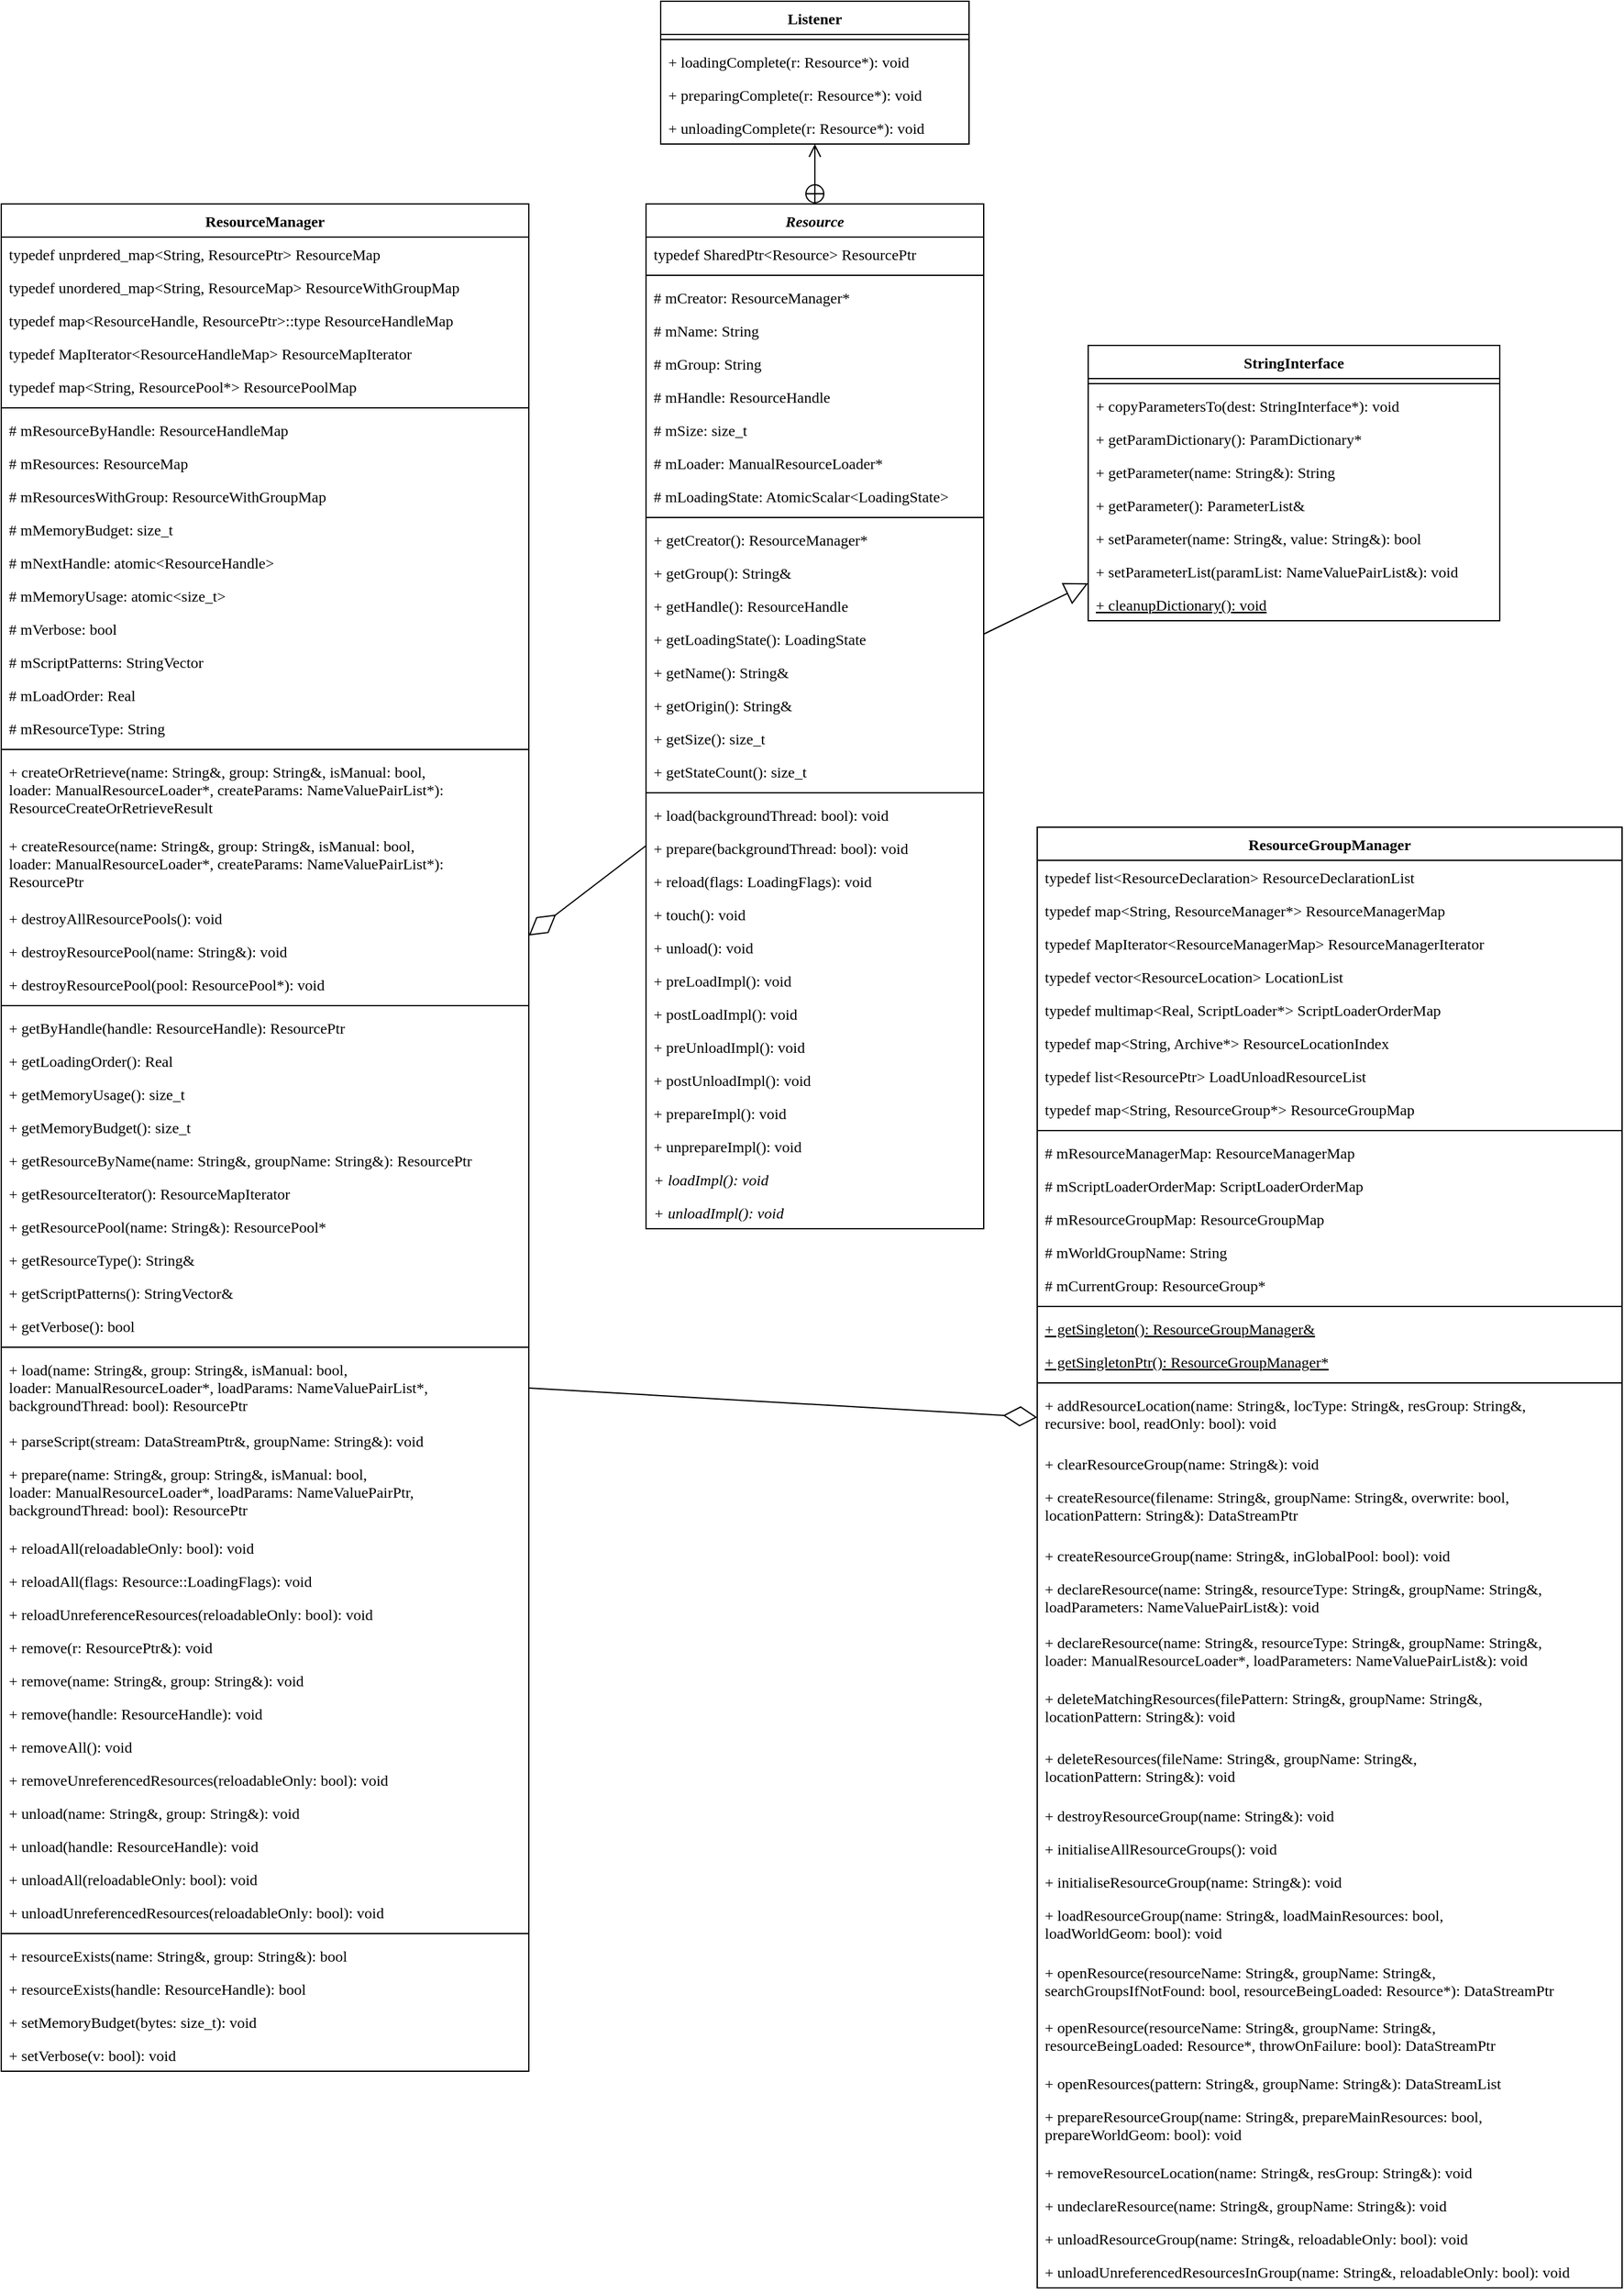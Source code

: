 <mxfile version="14.4.3" type="device"><diagram id="RqLLBQcVJ3l022dzpPut" name="Page-1"><mxGraphModel dx="2530" dy="1412" grid="0" gridSize="10" guides="1" tooltips="1" connect="1" arrows="1" fold="1" page="0" pageScale="1" pageWidth="827" pageHeight="1169" math="0" shadow="0"><root><mxCell id="0"/><mxCell id="1" parent="0"/><mxCell id="dvdkYVPfjNVify-CfAp8-1" value="Resource" style="swimlane;fontStyle=3;align=center;verticalAlign=top;childLayout=stackLayout;horizontal=1;startSize=26;horizontalStack=0;resizeParent=1;resizeParentMax=0;resizeLast=0;collapsible=1;marginBottom=0;fontFamily=Comic Sans MS;" parent="1" vertex="1"><mxGeometry x="83" y="76" width="265" height="804" as="geometry"/></mxCell><mxCell id="n-lYlplMk99_rdzI_dpK-89" value="typedef SharedPtr&lt;Resource&gt; ResourcePtr" style="text;strokeColor=none;fillColor=none;align=left;verticalAlign=top;spacingLeft=4;spacingRight=4;overflow=hidden;rotatable=0;points=[[0,0.5],[1,0.5]];portConstraint=eastwest;fontFamily=Comic Sans MS;" parent="dvdkYVPfjNVify-CfAp8-1" vertex="1"><mxGeometry y="26" width="265" height="26" as="geometry"/></mxCell><mxCell id="n-lYlplMk99_rdzI_dpK-90" value="" style="line;strokeWidth=1;fillColor=none;align=left;verticalAlign=middle;spacingTop=-1;spacingLeft=3;spacingRight=3;rotatable=0;labelPosition=right;points=[];portConstraint=eastwest;fontFamily=Comic Sans MS;" parent="dvdkYVPfjNVify-CfAp8-1" vertex="1"><mxGeometry y="52" width="265" height="8" as="geometry"/></mxCell><mxCell id="dvdkYVPfjNVify-CfAp8-2" value="# mCreator: ResourceManager*" style="text;strokeColor=none;fillColor=none;align=left;verticalAlign=top;spacingLeft=4;spacingRight=4;overflow=hidden;rotatable=0;points=[[0,0.5],[1,0.5]];portConstraint=eastwest;fontFamily=Comic Sans MS;" parent="dvdkYVPfjNVify-CfAp8-1" vertex="1"><mxGeometry y="60" width="265" height="26" as="geometry"/></mxCell><mxCell id="n-lYlplMk99_rdzI_dpK-41" value="# mName: String" style="text;strokeColor=none;fillColor=none;align=left;verticalAlign=top;spacingLeft=4;spacingRight=4;overflow=hidden;rotatable=0;points=[[0,0.5],[1,0.5]];portConstraint=eastwest;fontFamily=Comic Sans MS;" parent="dvdkYVPfjNVify-CfAp8-1" vertex="1"><mxGeometry y="86" width="265" height="26" as="geometry"/></mxCell><mxCell id="n-lYlplMk99_rdzI_dpK-42" value="# mGroup: String" style="text;strokeColor=none;fillColor=none;align=left;verticalAlign=top;spacingLeft=4;spacingRight=4;overflow=hidden;rotatable=0;points=[[0,0.5],[1,0.5]];portConstraint=eastwest;fontFamily=Comic Sans MS;" parent="dvdkYVPfjNVify-CfAp8-1" vertex="1"><mxGeometry y="112" width="265" height="26" as="geometry"/></mxCell><mxCell id="n-lYlplMk99_rdzI_dpK-43" value="# mHandle: ResourceHandle" style="text;strokeColor=none;fillColor=none;align=left;verticalAlign=top;spacingLeft=4;spacingRight=4;overflow=hidden;rotatable=0;points=[[0,0.5],[1,0.5]];portConstraint=eastwest;fontFamily=Comic Sans MS;" parent="dvdkYVPfjNVify-CfAp8-1" vertex="1"><mxGeometry y="138" width="265" height="26" as="geometry"/></mxCell><mxCell id="n-lYlplMk99_rdzI_dpK-44" value="# mSize: size_t" style="text;strokeColor=none;fillColor=none;align=left;verticalAlign=top;spacingLeft=4;spacingRight=4;overflow=hidden;rotatable=0;points=[[0,0.5],[1,0.5]];portConstraint=eastwest;fontFamily=Comic Sans MS;" parent="dvdkYVPfjNVify-CfAp8-1" vertex="1"><mxGeometry y="164" width="265" height="26" as="geometry"/></mxCell><mxCell id="n-lYlplMk99_rdzI_dpK-45" value="# mLoader: ManualResourceLoader*" style="text;strokeColor=none;fillColor=none;align=left;verticalAlign=top;spacingLeft=4;spacingRight=4;overflow=hidden;rotatable=0;points=[[0,0.5],[1,0.5]];portConstraint=eastwest;fontFamily=Comic Sans MS;" parent="dvdkYVPfjNVify-CfAp8-1" vertex="1"><mxGeometry y="190" width="265" height="26" as="geometry"/></mxCell><mxCell id="n-lYlplMk99_rdzI_dpK-46" value="# mLoadingState: AtomicScalar&lt;LoadingState&gt;" style="text;strokeColor=none;fillColor=none;align=left;verticalAlign=top;spacingLeft=4;spacingRight=4;overflow=hidden;rotatable=0;points=[[0,0.5],[1,0.5]];portConstraint=eastwest;fontFamily=Comic Sans MS;" parent="dvdkYVPfjNVify-CfAp8-1" vertex="1"><mxGeometry y="216" width="265" height="26" as="geometry"/></mxCell><mxCell id="dvdkYVPfjNVify-CfAp8-3" value="" style="line;strokeWidth=1;fillColor=none;align=left;verticalAlign=middle;spacingTop=-1;spacingLeft=3;spacingRight=3;rotatable=0;labelPosition=right;points=[];portConstraint=eastwest;fontFamily=Comic Sans MS;" parent="dvdkYVPfjNVify-CfAp8-1" vertex="1"><mxGeometry y="242" width="265" height="8" as="geometry"/></mxCell><mxCell id="dvdkYVPfjNVify-CfAp8-4" value="+ getCreator(): ResourceManager*" style="text;strokeColor=none;fillColor=none;align=left;verticalAlign=top;spacingLeft=4;spacingRight=4;overflow=hidden;rotatable=0;points=[[0,0.5],[1,0.5]];portConstraint=eastwest;fontFamily=Comic Sans MS;" parent="dvdkYVPfjNVify-CfAp8-1" vertex="1"><mxGeometry y="250" width="265" height="26" as="geometry"/></mxCell><mxCell id="dvdkYVPfjNVify-CfAp8-5" value="+ getGroup(): String&amp;" style="text;strokeColor=none;fillColor=none;align=left;verticalAlign=top;spacingLeft=4;spacingRight=4;overflow=hidden;rotatable=0;points=[[0,0.5],[1,0.5]];portConstraint=eastwest;fontFamily=Comic Sans MS;" parent="dvdkYVPfjNVify-CfAp8-1" vertex="1"><mxGeometry y="276" width="265" height="26" as="geometry"/></mxCell><mxCell id="dvdkYVPfjNVify-CfAp8-6" value="+ getHandle(): ResourceHandle" style="text;strokeColor=none;fillColor=none;align=left;verticalAlign=top;spacingLeft=4;spacingRight=4;overflow=hidden;rotatable=0;points=[[0,0.5],[1,0.5]];portConstraint=eastwest;fontFamily=Comic Sans MS;" parent="dvdkYVPfjNVify-CfAp8-1" vertex="1"><mxGeometry y="302" width="265" height="26" as="geometry"/></mxCell><mxCell id="dvdkYVPfjNVify-CfAp8-7" value="+ getLoadingState(): LoadingState" style="text;strokeColor=none;fillColor=none;align=left;verticalAlign=top;spacingLeft=4;spacingRight=4;overflow=hidden;rotatable=0;points=[[0,0.5],[1,0.5]];portConstraint=eastwest;fontFamily=Comic Sans MS;" parent="dvdkYVPfjNVify-CfAp8-1" vertex="1"><mxGeometry y="328" width="265" height="26" as="geometry"/></mxCell><mxCell id="dvdkYVPfjNVify-CfAp8-8" value="+ getName(): String&amp;" style="text;strokeColor=none;fillColor=none;align=left;verticalAlign=top;spacingLeft=4;spacingRight=4;overflow=hidden;rotatable=0;points=[[0,0.5],[1,0.5]];portConstraint=eastwest;fontFamily=Comic Sans MS;" parent="dvdkYVPfjNVify-CfAp8-1" vertex="1"><mxGeometry y="354" width="265" height="26" as="geometry"/></mxCell><mxCell id="dvdkYVPfjNVify-CfAp8-9" value="+ getOrigin(): String&amp;" style="text;strokeColor=none;fillColor=none;align=left;verticalAlign=top;spacingLeft=4;spacingRight=4;overflow=hidden;rotatable=0;points=[[0,0.5],[1,0.5]];portConstraint=eastwest;fontFamily=Comic Sans MS;" parent="dvdkYVPfjNVify-CfAp8-1" vertex="1"><mxGeometry y="380" width="265" height="26" as="geometry"/></mxCell><mxCell id="dvdkYVPfjNVify-CfAp8-10" value="+ getSize(): size_t" style="text;strokeColor=none;fillColor=none;align=left;verticalAlign=top;spacingLeft=4;spacingRight=4;overflow=hidden;rotatable=0;points=[[0,0.5],[1,0.5]];portConstraint=eastwest;fontFamily=Comic Sans MS;" parent="dvdkYVPfjNVify-CfAp8-1" vertex="1"><mxGeometry y="406" width="265" height="26" as="geometry"/></mxCell><mxCell id="dvdkYVPfjNVify-CfAp8-11" value="+ getStateCount(): size_t" style="text;strokeColor=none;fillColor=none;align=left;verticalAlign=top;spacingLeft=4;spacingRight=4;overflow=hidden;rotatable=0;points=[[0,0.5],[1,0.5]];portConstraint=eastwest;fontFamily=Comic Sans MS;" parent="dvdkYVPfjNVify-CfAp8-1" vertex="1"><mxGeometry y="432" width="265" height="26" as="geometry"/></mxCell><mxCell id="dvdkYVPfjNVify-CfAp8-17" value="" style="line;strokeWidth=1;fillColor=none;align=left;verticalAlign=middle;spacingTop=-1;spacingLeft=3;spacingRight=3;rotatable=0;labelPosition=right;points=[];portConstraint=eastwest;fontFamily=Comic Sans MS;" parent="dvdkYVPfjNVify-CfAp8-1" vertex="1"><mxGeometry y="458" width="265" height="8" as="geometry"/></mxCell><mxCell id="dvdkYVPfjNVify-CfAp8-12" value="+ load(backgroundThread: bool): void" style="text;strokeColor=none;fillColor=none;align=left;verticalAlign=top;spacingLeft=4;spacingRight=4;overflow=hidden;rotatable=0;points=[[0,0.5],[1,0.5]];portConstraint=eastwest;fontFamily=Comic Sans MS;" parent="dvdkYVPfjNVify-CfAp8-1" vertex="1"><mxGeometry y="466" width="265" height="26" as="geometry"/></mxCell><mxCell id="dvdkYVPfjNVify-CfAp8-13" value="+ prepare(backgroundThread: bool): void" style="text;strokeColor=none;fillColor=none;align=left;verticalAlign=top;spacingLeft=4;spacingRight=4;overflow=hidden;rotatable=0;points=[[0,0.5],[1,0.5]];portConstraint=eastwest;fontFamily=Comic Sans MS;" parent="dvdkYVPfjNVify-CfAp8-1" vertex="1"><mxGeometry y="492" width="265" height="26" as="geometry"/></mxCell><mxCell id="dvdkYVPfjNVify-CfAp8-14" value="+ reload(flags: LoadingFlags): void" style="text;strokeColor=none;fillColor=none;align=left;verticalAlign=top;spacingLeft=4;spacingRight=4;overflow=hidden;rotatable=0;points=[[0,0.5],[1,0.5]];portConstraint=eastwest;fontFamily=Comic Sans MS;" parent="dvdkYVPfjNVify-CfAp8-1" vertex="1"><mxGeometry y="518" width="265" height="26" as="geometry"/></mxCell><mxCell id="dvdkYVPfjNVify-CfAp8-15" value="+ touch(): void" style="text;strokeColor=none;fillColor=none;align=left;verticalAlign=top;spacingLeft=4;spacingRight=4;overflow=hidden;rotatable=0;points=[[0,0.5],[1,0.5]];portConstraint=eastwest;fontFamily=Comic Sans MS;" parent="dvdkYVPfjNVify-CfAp8-1" vertex="1"><mxGeometry y="544" width="265" height="26" as="geometry"/></mxCell><mxCell id="dvdkYVPfjNVify-CfAp8-16" value="+ unload(): void" style="text;strokeColor=none;fillColor=none;align=left;verticalAlign=top;spacingLeft=4;spacingRight=4;overflow=hidden;rotatable=0;points=[[0,0.5],[1,0.5]];portConstraint=eastwest;fontFamily=Comic Sans MS;" parent="dvdkYVPfjNVify-CfAp8-1" vertex="1"><mxGeometry y="570" width="265" height="26" as="geometry"/></mxCell><mxCell id="n-lYlplMk99_rdzI_dpK-73" value="+ preLoadImpl(): void" style="text;strokeColor=none;fillColor=none;align=left;verticalAlign=top;spacingLeft=4;spacingRight=4;overflow=hidden;rotatable=0;points=[[0,0.5],[1,0.5]];portConstraint=eastwest;fontFamily=Comic Sans MS;" parent="dvdkYVPfjNVify-CfAp8-1" vertex="1"><mxGeometry y="596" width="265" height="26" as="geometry"/></mxCell><mxCell id="n-lYlplMk99_rdzI_dpK-74" value="+ postLoadImpl(): void" style="text;strokeColor=none;fillColor=none;align=left;verticalAlign=top;spacingLeft=4;spacingRight=4;overflow=hidden;rotatable=0;points=[[0,0.5],[1,0.5]];portConstraint=eastwest;fontFamily=Comic Sans MS;" parent="dvdkYVPfjNVify-CfAp8-1" vertex="1"><mxGeometry y="622" width="265" height="26" as="geometry"/></mxCell><mxCell id="n-lYlplMk99_rdzI_dpK-75" value="+ preUnloadImpl(): void" style="text;strokeColor=none;fillColor=none;align=left;verticalAlign=top;spacingLeft=4;spacingRight=4;overflow=hidden;rotatable=0;points=[[0,0.5],[1,0.5]];portConstraint=eastwest;fontFamily=Comic Sans MS;" parent="dvdkYVPfjNVify-CfAp8-1" vertex="1"><mxGeometry y="648" width="265" height="26" as="geometry"/></mxCell><mxCell id="n-lYlplMk99_rdzI_dpK-76" value="+ postUnloadImpl(): void" style="text;strokeColor=none;fillColor=none;align=left;verticalAlign=top;spacingLeft=4;spacingRight=4;overflow=hidden;rotatable=0;points=[[0,0.5],[1,0.5]];portConstraint=eastwest;fontFamily=Comic Sans MS;" parent="dvdkYVPfjNVify-CfAp8-1" vertex="1"><mxGeometry y="674" width="265" height="26" as="geometry"/></mxCell><mxCell id="n-lYlplMk99_rdzI_dpK-77" value="+ prepareImpl(): void" style="text;strokeColor=none;fillColor=none;align=left;verticalAlign=top;spacingLeft=4;spacingRight=4;overflow=hidden;rotatable=0;points=[[0,0.5],[1,0.5]];portConstraint=eastwest;fontFamily=Comic Sans MS;" parent="dvdkYVPfjNVify-CfAp8-1" vertex="1"><mxGeometry y="700" width="265" height="26" as="geometry"/></mxCell><mxCell id="n-lYlplMk99_rdzI_dpK-78" value="+ unprepareImpl(): void" style="text;strokeColor=none;fillColor=none;align=left;verticalAlign=top;spacingLeft=4;spacingRight=4;overflow=hidden;rotatable=0;points=[[0,0.5],[1,0.5]];portConstraint=eastwest;fontFamily=Comic Sans MS;" parent="dvdkYVPfjNVify-CfAp8-1" vertex="1"><mxGeometry y="726" width="265" height="26" as="geometry"/></mxCell><mxCell id="n-lYlplMk99_rdzI_dpK-79" value="+ loadImpl(): void" style="text;strokeColor=none;fillColor=none;align=left;verticalAlign=top;spacingLeft=4;spacingRight=4;overflow=hidden;rotatable=0;points=[[0,0.5],[1,0.5]];portConstraint=eastwest;fontStyle=2;fontFamily=Comic Sans MS;" parent="dvdkYVPfjNVify-CfAp8-1" vertex="1"><mxGeometry y="752" width="265" height="26" as="geometry"/></mxCell><mxCell id="n-lYlplMk99_rdzI_dpK-80" value="+ unloadImpl(): void" style="text;strokeColor=none;fillColor=none;align=left;verticalAlign=top;spacingLeft=4;spacingRight=4;overflow=hidden;rotatable=0;points=[[0,0.5],[1,0.5]];portConstraint=eastwest;fontStyle=2;fontFamily=Comic Sans MS;" parent="dvdkYVPfjNVify-CfAp8-1" vertex="1"><mxGeometry y="778" width="265" height="26" as="geometry"/></mxCell><mxCell id="dvdkYVPfjNVify-CfAp8-18" value="StringInterface" style="swimlane;fontStyle=1;align=center;verticalAlign=top;childLayout=stackLayout;horizontal=1;startSize=26;horizontalStack=0;resizeParent=1;resizeParentMax=0;resizeLast=0;collapsible=1;marginBottom=0;fontFamily=Comic Sans MS;" parent="1" vertex="1"><mxGeometry x="430" y="187" width="323" height="216" as="geometry"/></mxCell><mxCell id="dvdkYVPfjNVify-CfAp8-20" value="" style="line;strokeWidth=1;fillColor=none;align=left;verticalAlign=middle;spacingTop=-1;spacingLeft=3;spacingRight=3;rotatable=0;labelPosition=right;points=[];portConstraint=eastwest;fontFamily=Comic Sans MS;" parent="dvdkYVPfjNVify-CfAp8-18" vertex="1"><mxGeometry y="26" width="323" height="8" as="geometry"/></mxCell><mxCell id="dvdkYVPfjNVify-CfAp8-21" value="+ copyParametersTo(dest: StringInterface*): void" style="text;strokeColor=none;fillColor=none;align=left;verticalAlign=top;spacingLeft=4;spacingRight=4;overflow=hidden;rotatable=0;points=[[0,0.5],[1,0.5]];portConstraint=eastwest;fontFamily=Comic Sans MS;" parent="dvdkYVPfjNVify-CfAp8-18" vertex="1"><mxGeometry y="34" width="323" height="26" as="geometry"/></mxCell><mxCell id="dvdkYVPfjNVify-CfAp8-22" value="+ getParamDictionary(): ParamDictionary*" style="text;strokeColor=none;fillColor=none;align=left;verticalAlign=top;spacingLeft=4;spacingRight=4;overflow=hidden;rotatable=0;points=[[0,0.5],[1,0.5]];portConstraint=eastwest;fontFamily=Comic Sans MS;" parent="dvdkYVPfjNVify-CfAp8-18" vertex="1"><mxGeometry y="60" width="323" height="26" as="geometry"/></mxCell><mxCell id="dvdkYVPfjNVify-CfAp8-23" value="+ getParameter(name: String&amp;): String" style="text;strokeColor=none;fillColor=none;align=left;verticalAlign=top;spacingLeft=4;spacingRight=4;overflow=hidden;rotatable=0;points=[[0,0.5],[1,0.5]];portConstraint=eastwest;fontFamily=Comic Sans MS;" parent="dvdkYVPfjNVify-CfAp8-18" vertex="1"><mxGeometry y="86" width="323" height="26" as="geometry"/></mxCell><mxCell id="dvdkYVPfjNVify-CfAp8-24" value="+ getParameter(): ParameterList&amp;" style="text;strokeColor=none;fillColor=none;align=left;verticalAlign=top;spacingLeft=4;spacingRight=4;overflow=hidden;rotatable=0;points=[[0,0.5],[1,0.5]];portConstraint=eastwest;fontFamily=Comic Sans MS;" parent="dvdkYVPfjNVify-CfAp8-18" vertex="1"><mxGeometry y="112" width="323" height="26" as="geometry"/></mxCell><mxCell id="dvdkYVPfjNVify-CfAp8-25" value="+ setParameter(name: String&amp;, value: String&amp;): bool" style="text;strokeColor=none;fillColor=none;align=left;verticalAlign=top;spacingLeft=4;spacingRight=4;overflow=hidden;rotatable=0;points=[[0,0.5],[1,0.5]];portConstraint=eastwest;fontFamily=Comic Sans MS;" parent="dvdkYVPfjNVify-CfAp8-18" vertex="1"><mxGeometry y="138" width="323" height="26" as="geometry"/></mxCell><mxCell id="dvdkYVPfjNVify-CfAp8-26" value="+ setParameterList(paramList: NameValuePairList&amp;): void" style="text;strokeColor=none;fillColor=none;align=left;verticalAlign=top;spacingLeft=4;spacingRight=4;overflow=hidden;rotatable=0;points=[[0,0.5],[1,0.5]];portConstraint=eastwest;fontFamily=Comic Sans MS;" parent="dvdkYVPfjNVify-CfAp8-18" vertex="1"><mxGeometry y="164" width="323" height="26" as="geometry"/></mxCell><mxCell id="dvdkYVPfjNVify-CfAp8-28" value="+ cleanupDictionary(): void" style="text;strokeColor=none;fillColor=none;align=left;verticalAlign=top;spacingLeft=4;spacingRight=4;overflow=hidden;rotatable=0;points=[[0,0.5],[1,0.5]];portConstraint=eastwest;fontStyle=4;fontFamily=Comic Sans MS;" parent="dvdkYVPfjNVify-CfAp8-18" vertex="1"><mxGeometry y="190" width="323" height="26" as="geometry"/></mxCell><mxCell id="dvdkYVPfjNVify-CfAp8-27" value="" style="endArrow=block;endSize=16;endFill=0;html=1;fontFamily=Comic Sans MS;" parent="1" source="dvdkYVPfjNVify-CfAp8-1" target="dvdkYVPfjNVify-CfAp8-18" edge="1"><mxGeometry width="160" relative="1" as="geometry"><mxPoint x="332" y="305" as="sourcePoint"/><mxPoint x="492" y="305" as="targetPoint"/></mxGeometry></mxCell><mxCell id="n-lYlplMk99_rdzI_dpK-1" value="ResourceManager" style="swimlane;fontStyle=1;align=center;verticalAlign=top;childLayout=stackLayout;horizontal=1;startSize=26;horizontalStack=0;resizeParent=1;resizeParentMax=0;resizeLast=0;collapsible=1;marginBottom=0;fontFamily=Comic Sans MS;" parent="1" vertex="1"><mxGeometry x="-423" y="76" width="414" height="1465" as="geometry"/></mxCell><mxCell id="n-lYlplMk99_rdzI_dpK-2" value="typedef unprdered_map&lt;String, ResourcePtr&gt; ResourceMap" style="text;strokeColor=none;fillColor=none;align=left;verticalAlign=top;spacingLeft=4;spacingRight=4;overflow=hidden;rotatable=0;points=[[0,0.5],[1,0.5]];portConstraint=eastwest;fontFamily=Comic Sans MS;" parent="n-lYlplMk99_rdzI_dpK-1" vertex="1"><mxGeometry y="26" width="414" height="26" as="geometry"/></mxCell><mxCell id="n-lYlplMk99_rdzI_dpK-91" value="typedef unordered_map&lt;String, ResourceMap&gt; ResourceWithGroupMap" style="text;strokeColor=none;fillColor=none;align=left;verticalAlign=top;spacingLeft=4;spacingRight=4;overflow=hidden;rotatable=0;points=[[0,0.5],[1,0.5]];portConstraint=eastwest;fontFamily=Comic Sans MS;" parent="n-lYlplMk99_rdzI_dpK-1" vertex="1"><mxGeometry y="52" width="414" height="26" as="geometry"/></mxCell><mxCell id="n-lYlplMk99_rdzI_dpK-92" value="typedef map&lt;ResourceHandle, ResourcePtr&gt;::type ResourceHandleMap" style="text;strokeColor=none;fillColor=none;align=left;verticalAlign=top;spacingLeft=4;spacingRight=4;overflow=hidden;rotatable=0;points=[[0,0.5],[1,0.5]];portConstraint=eastwest;fontFamily=Comic Sans MS;" parent="n-lYlplMk99_rdzI_dpK-1" vertex="1"><mxGeometry y="78" width="414" height="26" as="geometry"/></mxCell><mxCell id="n-lYlplMk99_rdzI_dpK-104" value="typedef MapIterator&lt;ResourceHandleMap&gt; ResourceMapIterator" style="text;strokeColor=none;fillColor=none;align=left;verticalAlign=top;spacingLeft=4;spacingRight=4;overflow=hidden;rotatable=0;points=[[0,0.5],[1,0.5]];portConstraint=eastwest;fontFamily=Comic Sans MS;" parent="n-lYlplMk99_rdzI_dpK-1" vertex="1"><mxGeometry y="104" width="414" height="26" as="geometry"/></mxCell><mxCell id="n-lYlplMk99_rdzI_dpK-105" value="typedef map&lt;String, ResourcePool*&gt; ResourcePoolMap" style="text;strokeColor=none;fillColor=none;align=left;verticalAlign=top;spacingLeft=4;spacingRight=4;overflow=hidden;rotatable=0;points=[[0,0.5],[1,0.5]];portConstraint=eastwest;fontFamily=Comic Sans MS;" parent="n-lYlplMk99_rdzI_dpK-1" vertex="1"><mxGeometry y="130" width="414" height="26" as="geometry"/></mxCell><mxCell id="n-lYlplMk99_rdzI_dpK-99" value="" style="line;strokeWidth=1;fillColor=none;align=left;verticalAlign=middle;spacingTop=-1;spacingLeft=3;spacingRight=3;rotatable=0;labelPosition=right;points=[];portConstraint=eastwest;fontFamily=Comic Sans MS;" parent="n-lYlplMk99_rdzI_dpK-1" vertex="1"><mxGeometry y="156" width="414" height="8" as="geometry"/></mxCell><mxCell id="n-lYlplMk99_rdzI_dpK-93" value="# mResourceByHandle: ResourceHandleMap" style="text;strokeColor=none;fillColor=none;align=left;verticalAlign=top;spacingLeft=4;spacingRight=4;overflow=hidden;rotatable=0;points=[[0,0.5],[1,0.5]];portConstraint=eastwest;fontFamily=Comic Sans MS;" parent="n-lYlplMk99_rdzI_dpK-1" vertex="1"><mxGeometry y="164" width="414" height="26" as="geometry"/></mxCell><mxCell id="n-lYlplMk99_rdzI_dpK-94" value="# mResources: ResourceMap" style="text;strokeColor=none;fillColor=none;align=left;verticalAlign=top;spacingLeft=4;spacingRight=4;overflow=hidden;rotatable=0;points=[[0,0.5],[1,0.5]];portConstraint=eastwest;fontFamily=Comic Sans MS;" parent="n-lYlplMk99_rdzI_dpK-1" vertex="1"><mxGeometry y="190" width="414" height="26" as="geometry"/></mxCell><mxCell id="n-lYlplMk99_rdzI_dpK-95" value="# mResourcesWithGroup: ResourceWithGroupMap" style="text;strokeColor=none;fillColor=none;align=left;verticalAlign=top;spacingLeft=4;spacingRight=4;overflow=hidden;rotatable=0;points=[[0,0.5],[1,0.5]];portConstraint=eastwest;fontFamily=Comic Sans MS;" parent="n-lYlplMk99_rdzI_dpK-1" vertex="1"><mxGeometry y="216" width="414" height="26" as="geometry"/></mxCell><mxCell id="n-lYlplMk99_rdzI_dpK-96" value="# mMemoryBudget: size_t" style="text;strokeColor=none;fillColor=none;align=left;verticalAlign=top;spacingLeft=4;spacingRight=4;overflow=hidden;rotatable=0;points=[[0,0.5],[1,0.5]];portConstraint=eastwest;fontFamily=Comic Sans MS;" parent="n-lYlplMk99_rdzI_dpK-1" vertex="1"><mxGeometry y="242" width="414" height="26" as="geometry"/></mxCell><mxCell id="n-lYlplMk99_rdzI_dpK-97" value="# mNextHandle: atomic&lt;ResourceHandle&gt;" style="text;strokeColor=none;fillColor=none;align=left;verticalAlign=top;spacingLeft=4;spacingRight=4;overflow=hidden;rotatable=0;points=[[0,0.5],[1,0.5]];portConstraint=eastwest;fontFamily=Comic Sans MS;" parent="n-lYlplMk99_rdzI_dpK-1" vertex="1"><mxGeometry y="268" width="414" height="26" as="geometry"/></mxCell><mxCell id="n-lYlplMk99_rdzI_dpK-98" value="# mMemoryUsage: atomic&lt;size_t&gt;" style="text;strokeColor=none;fillColor=none;align=left;verticalAlign=top;spacingLeft=4;spacingRight=4;overflow=hidden;rotatable=0;points=[[0,0.5],[1,0.5]];portConstraint=eastwest;fontFamily=Comic Sans MS;" parent="n-lYlplMk99_rdzI_dpK-1" vertex="1"><mxGeometry y="294" width="414" height="26" as="geometry"/></mxCell><mxCell id="n-lYlplMk99_rdzI_dpK-100" value="# mVerbose: bool" style="text;strokeColor=none;fillColor=none;align=left;verticalAlign=top;spacingLeft=4;spacingRight=4;overflow=hidden;rotatable=0;points=[[0,0.5],[1,0.5]];portConstraint=eastwest;fontFamily=Comic Sans MS;" parent="n-lYlplMk99_rdzI_dpK-1" vertex="1"><mxGeometry y="320" width="414" height="26" as="geometry"/></mxCell><mxCell id="n-lYlplMk99_rdzI_dpK-101" value="# mScriptPatterns: StringVector" style="text;strokeColor=none;fillColor=none;align=left;verticalAlign=top;spacingLeft=4;spacingRight=4;overflow=hidden;rotatable=0;points=[[0,0.5],[1,0.5]];portConstraint=eastwest;fontFamily=Comic Sans MS;" parent="n-lYlplMk99_rdzI_dpK-1" vertex="1"><mxGeometry y="346" width="414" height="26" as="geometry"/></mxCell><mxCell id="n-lYlplMk99_rdzI_dpK-102" value="# mLoadOrder: Real" style="text;strokeColor=none;fillColor=none;align=left;verticalAlign=top;spacingLeft=4;spacingRight=4;overflow=hidden;rotatable=0;points=[[0,0.5],[1,0.5]];portConstraint=eastwest;fontFamily=Comic Sans MS;" parent="n-lYlplMk99_rdzI_dpK-1" vertex="1"><mxGeometry y="372" width="414" height="26" as="geometry"/></mxCell><mxCell id="n-lYlplMk99_rdzI_dpK-103" value="# mResourceType: String" style="text;strokeColor=none;fillColor=none;align=left;verticalAlign=top;spacingLeft=4;spacingRight=4;overflow=hidden;rotatable=0;points=[[0,0.5],[1,0.5]];portConstraint=eastwest;fontFamily=Comic Sans MS;" parent="n-lYlplMk99_rdzI_dpK-1" vertex="1"><mxGeometry y="398" width="414" height="26" as="geometry"/></mxCell><mxCell id="n-lYlplMk99_rdzI_dpK-3" value="" style="line;strokeWidth=1;fillColor=none;align=left;verticalAlign=middle;spacingTop=-1;spacingLeft=3;spacingRight=3;rotatable=0;labelPosition=right;points=[];portConstraint=eastwest;fontFamily=Comic Sans MS;" parent="n-lYlplMk99_rdzI_dpK-1" vertex="1"><mxGeometry y="424" width="414" height="8" as="geometry"/></mxCell><mxCell id="n-lYlplMk99_rdzI_dpK-4" value="+ createOrRetrieve(name: String&amp;, group: String&amp;, isManual: bool, &#10;loader: ManualResourceLoader*, createParams: NameValuePairList*):&#10;ResourceCreateOrRetrieveResult" style="text;strokeColor=none;fillColor=none;align=left;verticalAlign=top;spacingLeft=4;spacingRight=4;overflow=hidden;rotatable=0;points=[[0,0.5],[1,0.5]];portConstraint=eastwest;fontFamily=Comic Sans MS;" parent="n-lYlplMk99_rdzI_dpK-1" vertex="1"><mxGeometry y="432" width="414" height="58" as="geometry"/></mxCell><mxCell id="n-lYlplMk99_rdzI_dpK-5" value="+ createResource(name: String&amp;, group: String&amp;, isManual: bool, &#10;loader: ManualResourceLoader*, createParams: NameValuePairList*):&#10;ResourcePtr" style="text;strokeColor=none;fillColor=none;align=left;verticalAlign=top;spacingLeft=4;spacingRight=4;overflow=hidden;rotatable=0;points=[[0,0.5],[1,0.5]];portConstraint=eastwest;fontFamily=Comic Sans MS;" parent="n-lYlplMk99_rdzI_dpK-1" vertex="1"><mxGeometry y="490" width="414" height="57" as="geometry"/></mxCell><mxCell id="n-lYlplMk99_rdzI_dpK-6" value="+ destroyAllResourcePools(): void" style="text;strokeColor=none;fillColor=none;align=left;verticalAlign=top;spacingLeft=4;spacingRight=4;overflow=hidden;rotatable=0;points=[[0,0.5],[1,0.5]];portConstraint=eastwest;fontFamily=Comic Sans MS;" parent="n-lYlplMk99_rdzI_dpK-1" vertex="1"><mxGeometry y="547" width="414" height="26" as="geometry"/></mxCell><mxCell id="n-lYlplMk99_rdzI_dpK-7" value="+ destroyResourcePool(name: String&amp;): void" style="text;strokeColor=none;fillColor=none;align=left;verticalAlign=top;spacingLeft=4;spacingRight=4;overflow=hidden;rotatable=0;points=[[0,0.5],[1,0.5]];portConstraint=eastwest;fontFamily=Comic Sans MS;" parent="n-lYlplMk99_rdzI_dpK-1" vertex="1"><mxGeometry y="573" width="414" height="26" as="geometry"/></mxCell><mxCell id="n-lYlplMk99_rdzI_dpK-8" value="+ destroyResourcePool(pool: ResourcePool*): void" style="text;strokeColor=none;fillColor=none;align=left;verticalAlign=top;spacingLeft=4;spacingRight=4;overflow=hidden;rotatable=0;points=[[0,0.5],[1,0.5]];portConstraint=eastwest;fontFamily=Comic Sans MS;" parent="n-lYlplMk99_rdzI_dpK-1" vertex="1"><mxGeometry y="599" width="414" height="26" as="geometry"/></mxCell><mxCell id="n-lYlplMk99_rdzI_dpK-19" value="" style="line;strokeWidth=1;fillColor=none;align=left;verticalAlign=middle;spacingTop=-1;spacingLeft=3;spacingRight=3;rotatable=0;labelPosition=right;points=[];portConstraint=eastwest;fontFamily=Comic Sans MS;" parent="n-lYlplMk99_rdzI_dpK-1" vertex="1"><mxGeometry y="625" width="414" height="8" as="geometry"/></mxCell><mxCell id="n-lYlplMk99_rdzI_dpK-9" value="+ getByHandle(handle: ResourceHandle): ResourcePtr" style="text;strokeColor=none;fillColor=none;align=left;verticalAlign=top;spacingLeft=4;spacingRight=4;overflow=hidden;rotatable=0;points=[[0,0.5],[1,0.5]];portConstraint=eastwest;fontFamily=Comic Sans MS;" parent="n-lYlplMk99_rdzI_dpK-1" vertex="1"><mxGeometry y="633" width="414" height="26" as="geometry"/></mxCell><mxCell id="n-lYlplMk99_rdzI_dpK-10" value="+ getLoadingOrder(): Real" style="text;strokeColor=none;fillColor=none;align=left;verticalAlign=top;spacingLeft=4;spacingRight=4;overflow=hidden;rotatable=0;points=[[0,0.5],[1,0.5]];portConstraint=eastwest;fontFamily=Comic Sans MS;" parent="n-lYlplMk99_rdzI_dpK-1" vertex="1"><mxGeometry y="659" width="414" height="26" as="geometry"/></mxCell><mxCell id="n-lYlplMk99_rdzI_dpK-11" value="+ getMemoryUsage(): size_t" style="text;strokeColor=none;fillColor=none;align=left;verticalAlign=top;spacingLeft=4;spacingRight=4;overflow=hidden;rotatable=0;points=[[0,0.5],[1,0.5]];portConstraint=eastwest;fontFamily=Comic Sans MS;" parent="n-lYlplMk99_rdzI_dpK-1" vertex="1"><mxGeometry y="685" width="414" height="26" as="geometry"/></mxCell><mxCell id="n-lYlplMk99_rdzI_dpK-12" value="+ getMemoryBudget(): size_t" style="text;strokeColor=none;fillColor=none;align=left;verticalAlign=top;spacingLeft=4;spacingRight=4;overflow=hidden;rotatable=0;points=[[0,0.5],[1,0.5]];portConstraint=eastwest;fontFamily=Comic Sans MS;" parent="n-lYlplMk99_rdzI_dpK-1" vertex="1"><mxGeometry y="711" width="414" height="26" as="geometry"/></mxCell><mxCell id="n-lYlplMk99_rdzI_dpK-13" value="+ getResourceByName(name: String&amp;, groupName: String&amp;): ResourcePtr" style="text;strokeColor=none;fillColor=none;align=left;verticalAlign=top;spacingLeft=4;spacingRight=4;overflow=hidden;rotatable=0;points=[[0,0.5],[1,0.5]];portConstraint=eastwest;fontFamily=Comic Sans MS;" parent="n-lYlplMk99_rdzI_dpK-1" vertex="1"><mxGeometry y="737" width="414" height="26" as="geometry"/></mxCell><mxCell id="n-lYlplMk99_rdzI_dpK-14" value="+ getResourceIterator(): ResourceMapIterator" style="text;strokeColor=none;fillColor=none;align=left;verticalAlign=top;spacingLeft=4;spacingRight=4;overflow=hidden;rotatable=0;points=[[0,0.5],[1,0.5]];portConstraint=eastwest;fontFamily=Comic Sans MS;" parent="n-lYlplMk99_rdzI_dpK-1" vertex="1"><mxGeometry y="763" width="414" height="26" as="geometry"/></mxCell><mxCell id="n-lYlplMk99_rdzI_dpK-15" value="+ getResourcePool(name: String&amp;): ResourcePool*" style="text;strokeColor=none;fillColor=none;align=left;verticalAlign=top;spacingLeft=4;spacingRight=4;overflow=hidden;rotatable=0;points=[[0,0.5],[1,0.5]];portConstraint=eastwest;fontFamily=Comic Sans MS;" parent="n-lYlplMk99_rdzI_dpK-1" vertex="1"><mxGeometry y="789" width="414" height="26" as="geometry"/></mxCell><mxCell id="n-lYlplMk99_rdzI_dpK-16" value="+ getResourceType(): String&amp;" style="text;strokeColor=none;fillColor=none;align=left;verticalAlign=top;spacingLeft=4;spacingRight=4;overflow=hidden;rotatable=0;points=[[0,0.5],[1,0.5]];portConstraint=eastwest;fontFamily=Comic Sans MS;" parent="n-lYlplMk99_rdzI_dpK-1" vertex="1"><mxGeometry y="815" width="414" height="26" as="geometry"/></mxCell><mxCell id="n-lYlplMk99_rdzI_dpK-17" value="+ getScriptPatterns(): StringVector&amp;" style="text;strokeColor=none;fillColor=none;align=left;verticalAlign=top;spacingLeft=4;spacingRight=4;overflow=hidden;rotatable=0;points=[[0,0.5],[1,0.5]];portConstraint=eastwest;fontFamily=Comic Sans MS;" parent="n-lYlplMk99_rdzI_dpK-1" vertex="1"><mxGeometry y="841" width="414" height="26" as="geometry"/></mxCell><mxCell id="n-lYlplMk99_rdzI_dpK-18" value="+ getVerbose(): bool" style="text;strokeColor=none;fillColor=none;align=left;verticalAlign=top;spacingLeft=4;spacingRight=4;overflow=hidden;rotatable=0;points=[[0,0.5],[1,0.5]];portConstraint=eastwest;fontFamily=Comic Sans MS;" parent="n-lYlplMk99_rdzI_dpK-1" vertex="1"><mxGeometry y="867" width="414" height="26" as="geometry"/></mxCell><mxCell id="n-lYlplMk99_rdzI_dpK-31" value="" style="line;strokeWidth=1;fillColor=none;align=left;verticalAlign=middle;spacingTop=-1;spacingLeft=3;spacingRight=3;rotatable=0;labelPosition=right;points=[];portConstraint=eastwest;fontFamily=Comic Sans MS;" parent="n-lYlplMk99_rdzI_dpK-1" vertex="1"><mxGeometry y="893" width="414" height="8" as="geometry"/></mxCell><mxCell id="n-lYlplMk99_rdzI_dpK-20" value="+ load(name: String&amp;, group: String&amp;, isManual: bool, &#10;loader: ManualResourceLoader*, loadParams: NameValuePairList*, &#10;backgroundThread: bool): ResourcePtr" style="text;strokeColor=none;fillColor=none;align=left;verticalAlign=top;spacingLeft=4;spacingRight=4;overflow=hidden;rotatable=0;points=[[0,0.5],[1,0.5]];portConstraint=eastwest;fontFamily=Comic Sans MS;" parent="n-lYlplMk99_rdzI_dpK-1" vertex="1"><mxGeometry y="901" width="414" height="56" as="geometry"/></mxCell><mxCell id="n-lYlplMk99_rdzI_dpK-21" value="+ parseScript(stream: DataStreamPtr&amp;, groupName: String&amp;): void" style="text;strokeColor=none;fillColor=none;align=left;verticalAlign=top;spacingLeft=4;spacingRight=4;overflow=hidden;rotatable=0;points=[[0,0.5],[1,0.5]];portConstraint=eastwest;fontFamily=Comic Sans MS;" parent="n-lYlplMk99_rdzI_dpK-1" vertex="1"><mxGeometry y="957" width="414" height="26" as="geometry"/></mxCell><mxCell id="n-lYlplMk99_rdzI_dpK-22" value="+ prepare(name: String&amp;, group: String&amp;, isManual: bool, &#10;loader: ManualResourceLoader*, loadParams: NameValuePairPtr, &#10;backgroundThread: bool): ResourcePtr" style="text;strokeColor=none;fillColor=none;align=left;verticalAlign=top;spacingLeft=4;spacingRight=4;overflow=hidden;rotatable=0;points=[[0,0.5],[1,0.5]];portConstraint=eastwest;fontFamily=Comic Sans MS;" parent="n-lYlplMk99_rdzI_dpK-1" vertex="1"><mxGeometry y="983" width="414" height="58" as="geometry"/></mxCell><mxCell id="n-lYlplMk99_rdzI_dpK-23" value="+ reloadAll(reloadableOnly: bool): void" style="text;strokeColor=none;fillColor=none;align=left;verticalAlign=top;spacingLeft=4;spacingRight=4;overflow=hidden;rotatable=0;points=[[0,0.5],[1,0.5]];portConstraint=eastwest;fontFamily=Comic Sans MS;" parent="n-lYlplMk99_rdzI_dpK-1" vertex="1"><mxGeometry y="1041" width="414" height="26" as="geometry"/></mxCell><mxCell id="n-lYlplMk99_rdzI_dpK-24" value="+ reloadAll(flags: Resource::LoadingFlags): void" style="text;strokeColor=none;fillColor=none;align=left;verticalAlign=top;spacingLeft=4;spacingRight=4;overflow=hidden;rotatable=0;points=[[0,0.5],[1,0.5]];portConstraint=eastwest;fontFamily=Comic Sans MS;" parent="n-lYlplMk99_rdzI_dpK-1" vertex="1"><mxGeometry y="1067" width="414" height="26" as="geometry"/></mxCell><mxCell id="n-lYlplMk99_rdzI_dpK-25" value="+ reloadUnreferenceResources(reloadableOnly: bool): void" style="text;strokeColor=none;fillColor=none;align=left;verticalAlign=top;spacingLeft=4;spacingRight=4;overflow=hidden;rotatable=0;points=[[0,0.5],[1,0.5]];portConstraint=eastwest;fontFamily=Comic Sans MS;" parent="n-lYlplMk99_rdzI_dpK-1" vertex="1"><mxGeometry y="1093" width="414" height="26" as="geometry"/></mxCell><mxCell id="n-lYlplMk99_rdzI_dpK-26" value="+ remove(r: ResourcePtr&amp;): void" style="text;strokeColor=none;fillColor=none;align=left;verticalAlign=top;spacingLeft=4;spacingRight=4;overflow=hidden;rotatable=0;points=[[0,0.5],[1,0.5]];portConstraint=eastwest;fontFamily=Comic Sans MS;" parent="n-lYlplMk99_rdzI_dpK-1" vertex="1"><mxGeometry y="1119" width="414" height="26" as="geometry"/></mxCell><mxCell id="n-lYlplMk99_rdzI_dpK-27" value="+ remove(name: String&amp;, group: String&amp;): void" style="text;strokeColor=none;fillColor=none;align=left;verticalAlign=top;spacingLeft=4;spacingRight=4;overflow=hidden;rotatable=0;points=[[0,0.5],[1,0.5]];portConstraint=eastwest;fontFamily=Comic Sans MS;" parent="n-lYlplMk99_rdzI_dpK-1" vertex="1"><mxGeometry y="1145" width="414" height="26" as="geometry"/></mxCell><mxCell id="n-lYlplMk99_rdzI_dpK-28" value="+ remove(handle: ResourceHandle): void" style="text;strokeColor=none;fillColor=none;align=left;verticalAlign=top;spacingLeft=4;spacingRight=4;overflow=hidden;rotatable=0;points=[[0,0.5],[1,0.5]];portConstraint=eastwest;fontFamily=Comic Sans MS;" parent="n-lYlplMk99_rdzI_dpK-1" vertex="1"><mxGeometry y="1171" width="414" height="26" as="geometry"/></mxCell><mxCell id="n-lYlplMk99_rdzI_dpK-29" value="+ removeAll(): void" style="text;strokeColor=none;fillColor=none;align=left;verticalAlign=top;spacingLeft=4;spacingRight=4;overflow=hidden;rotatable=0;points=[[0,0.5],[1,0.5]];portConstraint=eastwest;fontFamily=Comic Sans MS;" parent="n-lYlplMk99_rdzI_dpK-1" vertex="1"><mxGeometry y="1197" width="414" height="26" as="geometry"/></mxCell><mxCell id="n-lYlplMk99_rdzI_dpK-30" value="+ removeUnreferencedResources(reloadableOnly: bool): void" style="text;strokeColor=none;fillColor=none;align=left;verticalAlign=top;spacingLeft=4;spacingRight=4;overflow=hidden;rotatable=0;points=[[0,0.5],[1,0.5]];portConstraint=eastwest;fontFamily=Comic Sans MS;" parent="n-lYlplMk99_rdzI_dpK-1" vertex="1"><mxGeometry y="1223" width="414" height="26" as="geometry"/></mxCell><mxCell id="n-lYlplMk99_rdzI_dpK-36" value="+ unload(name: String&amp;, group: String&amp;): void" style="text;strokeColor=none;fillColor=none;align=left;verticalAlign=top;spacingLeft=4;spacingRight=4;overflow=hidden;rotatable=0;points=[[0,0.5],[1,0.5]];portConstraint=eastwest;fontFamily=Comic Sans MS;" parent="n-lYlplMk99_rdzI_dpK-1" vertex="1"><mxGeometry y="1249" width="414" height="26" as="geometry"/></mxCell><mxCell id="n-lYlplMk99_rdzI_dpK-37" value="+ unload(handle: ResourceHandle): void" style="text;strokeColor=none;fillColor=none;align=left;verticalAlign=top;spacingLeft=4;spacingRight=4;overflow=hidden;rotatable=0;points=[[0,0.5],[1,0.5]];portConstraint=eastwest;fontFamily=Comic Sans MS;" parent="n-lYlplMk99_rdzI_dpK-1" vertex="1"><mxGeometry y="1275" width="414" height="26" as="geometry"/></mxCell><mxCell id="n-lYlplMk99_rdzI_dpK-38" value="+ unloadAll(reloadableOnly: bool): void" style="text;strokeColor=none;fillColor=none;align=left;verticalAlign=top;spacingLeft=4;spacingRight=4;overflow=hidden;rotatable=0;points=[[0,0.5],[1,0.5]];portConstraint=eastwest;fontFamily=Comic Sans MS;" parent="n-lYlplMk99_rdzI_dpK-1" vertex="1"><mxGeometry y="1301" width="414" height="26" as="geometry"/></mxCell><mxCell id="n-lYlplMk99_rdzI_dpK-39" value="+ unloadUnreferencedResources(reloadableOnly: bool): void" style="text;strokeColor=none;fillColor=none;align=left;verticalAlign=top;spacingLeft=4;spacingRight=4;overflow=hidden;rotatable=0;points=[[0,0.5],[1,0.5]];portConstraint=eastwest;fontFamily=Comic Sans MS;" parent="n-lYlplMk99_rdzI_dpK-1" vertex="1"><mxGeometry y="1327" width="414" height="26" as="geometry"/></mxCell><mxCell id="n-lYlplMk99_rdzI_dpK-40" value="" style="line;strokeWidth=1;fillColor=none;align=left;verticalAlign=middle;spacingTop=-1;spacingLeft=3;spacingRight=3;rotatable=0;labelPosition=right;points=[];portConstraint=eastwest;fontFamily=Comic Sans MS;" parent="n-lYlplMk99_rdzI_dpK-1" vertex="1"><mxGeometry y="1353" width="414" height="8" as="geometry"/></mxCell><mxCell id="n-lYlplMk99_rdzI_dpK-32" value="+ resourceExists(name: String&amp;, group: String&amp;): bool" style="text;strokeColor=none;fillColor=none;align=left;verticalAlign=top;spacingLeft=4;spacingRight=4;overflow=hidden;rotatable=0;points=[[0,0.5],[1,0.5]];portConstraint=eastwest;fontFamily=Comic Sans MS;" parent="n-lYlplMk99_rdzI_dpK-1" vertex="1"><mxGeometry y="1361" width="414" height="26" as="geometry"/></mxCell><mxCell id="n-lYlplMk99_rdzI_dpK-33" value="+ resourceExists(handle: ResourceHandle): bool" style="text;strokeColor=none;fillColor=none;align=left;verticalAlign=top;spacingLeft=4;spacingRight=4;overflow=hidden;rotatable=0;points=[[0,0.5],[1,0.5]];portConstraint=eastwest;fontFamily=Comic Sans MS;" parent="n-lYlplMk99_rdzI_dpK-1" vertex="1"><mxGeometry y="1387" width="414" height="26" as="geometry"/></mxCell><mxCell id="n-lYlplMk99_rdzI_dpK-34" value="+ setMemoryBudget(bytes: size_t): void" style="text;strokeColor=none;fillColor=none;align=left;verticalAlign=top;spacingLeft=4;spacingRight=4;overflow=hidden;rotatable=0;points=[[0,0.5],[1,0.5]];portConstraint=eastwest;fontFamily=Comic Sans MS;" parent="n-lYlplMk99_rdzI_dpK-1" vertex="1"><mxGeometry y="1413" width="414" height="26" as="geometry"/></mxCell><mxCell id="n-lYlplMk99_rdzI_dpK-35" value="+ setVerbose(v: bool): void" style="text;strokeColor=none;fillColor=none;align=left;verticalAlign=top;spacingLeft=4;spacingRight=4;overflow=hidden;rotatable=0;points=[[0,0.5],[1,0.5]];portConstraint=eastwest;fontFamily=Comic Sans MS;" parent="n-lYlplMk99_rdzI_dpK-1" vertex="1"><mxGeometry y="1439" width="414" height="26" as="geometry"/></mxCell><mxCell id="n-lYlplMk99_rdzI_dpK-47" value="ResourceGroupManager" style="swimlane;fontStyle=1;align=center;verticalAlign=top;childLayout=stackLayout;horizontal=1;startSize=26;horizontalStack=0;resizeParent=1;resizeParentMax=0;resizeLast=0;collapsible=1;marginBottom=0;fontFamily=Comic Sans MS;" parent="1" vertex="1"><mxGeometry x="390" y="565" width="459" height="1146" as="geometry"/></mxCell><mxCell id="n-lYlplMk99_rdzI_dpK-48" value="typedef list&lt;ResourceDeclaration&gt; ResourceDeclarationList" style="text;strokeColor=none;fillColor=none;align=left;verticalAlign=top;spacingLeft=4;spacingRight=4;overflow=hidden;rotatable=0;points=[[0,0.5],[1,0.5]];portConstraint=eastwest;fontFamily=Comic Sans MS;" parent="n-lYlplMk99_rdzI_dpK-47" vertex="1"><mxGeometry y="26" width="459" height="26" as="geometry"/></mxCell><mxCell id="n-lYlplMk99_rdzI_dpK-106" value="typedef map&lt;String, ResourceManager*&gt; ResourceManagerMap" style="text;strokeColor=none;fillColor=none;align=left;verticalAlign=top;spacingLeft=4;spacingRight=4;overflow=hidden;rotatable=0;points=[[0,0.5],[1,0.5]];portConstraint=eastwest;fontFamily=Comic Sans MS;" parent="n-lYlplMk99_rdzI_dpK-47" vertex="1"><mxGeometry y="52" width="459" height="26" as="geometry"/></mxCell><mxCell id="n-lYlplMk99_rdzI_dpK-107" value="typedef MapIterator&lt;ResourceManagerMap&gt; ResourceManagerIterator" style="text;strokeColor=none;fillColor=none;align=left;verticalAlign=top;spacingLeft=4;spacingRight=4;overflow=hidden;rotatable=0;points=[[0,0.5],[1,0.5]];portConstraint=eastwest;fontFamily=Comic Sans MS;" parent="n-lYlplMk99_rdzI_dpK-47" vertex="1"><mxGeometry y="78" width="459" height="26" as="geometry"/></mxCell><mxCell id="n-lYlplMk99_rdzI_dpK-108" value="typedef vector&lt;ResourceLocation&gt; LocationList" style="text;strokeColor=none;fillColor=none;align=left;verticalAlign=top;spacingLeft=4;spacingRight=4;overflow=hidden;rotatable=0;points=[[0,0.5],[1,0.5]];portConstraint=eastwest;fontFamily=Comic Sans MS;" parent="n-lYlplMk99_rdzI_dpK-47" vertex="1"><mxGeometry y="104" width="459" height="26" as="geometry"/></mxCell><mxCell id="n-lYlplMk99_rdzI_dpK-109" value="typedef multimap&lt;Real, ScriptLoader*&gt; ScriptLoaderOrderMap" style="text;strokeColor=none;fillColor=none;align=left;verticalAlign=top;spacingLeft=4;spacingRight=4;overflow=hidden;rotatable=0;points=[[0,0.5],[1,0.5]];portConstraint=eastwest;fontFamily=Comic Sans MS;" parent="n-lYlplMk99_rdzI_dpK-47" vertex="1"><mxGeometry y="130" width="459" height="26" as="geometry"/></mxCell><mxCell id="n-lYlplMk99_rdzI_dpK-113" value="typedef map&lt;String, Archive*&gt; ResourceLocationIndex" style="text;strokeColor=none;fillColor=none;align=left;verticalAlign=top;spacingLeft=4;spacingRight=4;overflow=hidden;rotatable=0;points=[[0,0.5],[1,0.5]];portConstraint=eastwest;fontFamily=Comic Sans MS;" parent="n-lYlplMk99_rdzI_dpK-47" vertex="1"><mxGeometry y="156" width="459" height="26" as="geometry"/></mxCell><mxCell id="n-lYlplMk99_rdzI_dpK-114" value="typedef list&lt;ResourcePtr&gt; LoadUnloadResourceList" style="text;strokeColor=none;fillColor=none;align=left;verticalAlign=top;spacingLeft=4;spacingRight=4;overflow=hidden;rotatable=0;points=[[0,0.5],[1,0.5]];portConstraint=eastwest;fontFamily=Comic Sans MS;" parent="n-lYlplMk99_rdzI_dpK-47" vertex="1"><mxGeometry y="182" width="459" height="26" as="geometry"/></mxCell><mxCell id="n-lYlplMk99_rdzI_dpK-115" value="typedef map&lt;String, ResourceGroup*&gt; ResourceGroupMap" style="text;strokeColor=none;fillColor=none;align=left;verticalAlign=top;spacingLeft=4;spacingRight=4;overflow=hidden;rotatable=0;points=[[0,0.5],[1,0.5]];portConstraint=eastwest;fontFamily=Comic Sans MS;" parent="n-lYlplMk99_rdzI_dpK-47" vertex="1"><mxGeometry y="208" width="459" height="26" as="geometry"/></mxCell><mxCell id="n-lYlplMk99_rdzI_dpK-111" value="" style="line;strokeWidth=1;fillColor=none;align=left;verticalAlign=middle;spacingTop=-1;spacingLeft=3;spacingRight=3;rotatable=0;labelPosition=right;points=[];portConstraint=eastwest;fontFamily=Comic Sans MS;" parent="n-lYlplMk99_rdzI_dpK-47" vertex="1"><mxGeometry y="234" width="459" height="8" as="geometry"/></mxCell><mxCell id="n-lYlplMk99_rdzI_dpK-110" value="# mResourceManagerMap: ResourceManagerMap" style="text;strokeColor=none;fillColor=none;align=left;verticalAlign=top;spacingLeft=4;spacingRight=4;overflow=hidden;rotatable=0;points=[[0,0.5],[1,0.5]];portConstraint=eastwest;fontFamily=Comic Sans MS;" parent="n-lYlplMk99_rdzI_dpK-47" vertex="1"><mxGeometry y="242" width="459" height="26" as="geometry"/></mxCell><mxCell id="n-lYlplMk99_rdzI_dpK-112" value="# mScriptLoaderOrderMap: ScriptLoaderOrderMap" style="text;strokeColor=none;fillColor=none;align=left;verticalAlign=top;spacingLeft=4;spacingRight=4;overflow=hidden;rotatable=0;points=[[0,0.5],[1,0.5]];portConstraint=eastwest;fontFamily=Comic Sans MS;" parent="n-lYlplMk99_rdzI_dpK-47" vertex="1"><mxGeometry y="268" width="459" height="26" as="geometry"/></mxCell><mxCell id="n-lYlplMk99_rdzI_dpK-116" value="# mResourceGroupMap: ResourceGroupMap" style="text;strokeColor=none;fillColor=none;align=left;verticalAlign=top;spacingLeft=4;spacingRight=4;overflow=hidden;rotatable=0;points=[[0,0.5],[1,0.5]];portConstraint=eastwest;fontFamily=Comic Sans MS;" parent="n-lYlplMk99_rdzI_dpK-47" vertex="1"><mxGeometry y="294" width="459" height="26" as="geometry"/></mxCell><mxCell id="n-lYlplMk99_rdzI_dpK-117" value="# mWorldGroupName: String" style="text;strokeColor=none;fillColor=none;align=left;verticalAlign=top;spacingLeft=4;spacingRight=4;overflow=hidden;rotatable=0;points=[[0,0.5],[1,0.5]];portConstraint=eastwest;fontFamily=Comic Sans MS;" parent="n-lYlplMk99_rdzI_dpK-47" vertex="1"><mxGeometry y="320" width="459" height="26" as="geometry"/></mxCell><mxCell id="n-lYlplMk99_rdzI_dpK-118" value="# mCurrentGroup: ResourceGroup*" style="text;strokeColor=none;fillColor=none;align=left;verticalAlign=top;spacingLeft=4;spacingRight=4;overflow=hidden;rotatable=0;points=[[0,0.5],[1,0.5]];portConstraint=eastwest;fontFamily=Comic Sans MS;" parent="n-lYlplMk99_rdzI_dpK-47" vertex="1"><mxGeometry y="346" width="459" height="26" as="geometry"/></mxCell><mxCell id="n-lYlplMk99_rdzI_dpK-49" value="" style="line;strokeWidth=1;fillColor=none;align=left;verticalAlign=middle;spacingTop=-1;spacingLeft=3;spacingRight=3;rotatable=0;labelPosition=right;points=[];portConstraint=eastwest;fontFamily=Comic Sans MS;" parent="n-lYlplMk99_rdzI_dpK-47" vertex="1"><mxGeometry y="372" width="459" height="8" as="geometry"/></mxCell><mxCell id="n-lYlplMk99_rdzI_dpK-70" value="+ getSingleton(): ResourceGroupManager&amp;" style="text;strokeColor=none;fillColor=none;align=left;verticalAlign=top;spacingLeft=4;spacingRight=4;overflow=hidden;rotatable=0;points=[[0,0.5],[1,0.5]];portConstraint=eastwest;fontStyle=4;fontFamily=Comic Sans MS;" parent="n-lYlplMk99_rdzI_dpK-47" vertex="1"><mxGeometry y="380" width="459" height="26" as="geometry"/></mxCell><mxCell id="n-lYlplMk99_rdzI_dpK-71" value="+ getSingletonPtr(): ResourceGroupManager*" style="text;strokeColor=none;fillColor=none;align=left;verticalAlign=top;spacingLeft=4;spacingRight=4;overflow=hidden;rotatable=0;points=[[0,0.5],[1,0.5]];portConstraint=eastwest;fontStyle=4;fontFamily=Comic Sans MS;" parent="n-lYlplMk99_rdzI_dpK-47" vertex="1"><mxGeometry y="406" width="459" height="26" as="geometry"/></mxCell><mxCell id="n-lYlplMk99_rdzI_dpK-72" value="" style="line;strokeWidth=1;fillColor=none;align=left;verticalAlign=middle;spacingTop=-1;spacingLeft=3;spacingRight=3;rotatable=0;labelPosition=right;points=[];portConstraint=eastwest;fontFamily=Comic Sans MS;" parent="n-lYlplMk99_rdzI_dpK-47" vertex="1"><mxGeometry y="432" width="459" height="8" as="geometry"/></mxCell><mxCell id="n-lYlplMk99_rdzI_dpK-50" value="+ addResourceLocation(name: String&amp;, locType: String&amp;, resGroup: String&amp;, &#10;recursive: bool, readOnly: bool): void" style="text;strokeColor=none;fillColor=none;align=left;verticalAlign=top;spacingLeft=4;spacingRight=4;overflow=hidden;rotatable=0;points=[[0,0.5],[1,0.5]];portConstraint=eastwest;fontFamily=Comic Sans MS;" parent="n-lYlplMk99_rdzI_dpK-47" vertex="1"><mxGeometry y="440" width="459" height="46" as="geometry"/></mxCell><mxCell id="n-lYlplMk99_rdzI_dpK-51" value="+ clearResourceGroup(name: String&amp;): void" style="text;strokeColor=none;fillColor=none;align=left;verticalAlign=top;spacingLeft=4;spacingRight=4;overflow=hidden;rotatable=0;points=[[0,0.5],[1,0.5]];portConstraint=eastwest;fontFamily=Comic Sans MS;" parent="n-lYlplMk99_rdzI_dpK-47" vertex="1"><mxGeometry y="486" width="459" height="26" as="geometry"/></mxCell><mxCell id="n-lYlplMk99_rdzI_dpK-52" value="+ createResource(filename: String&amp;, groupName: String&amp;, overwrite: bool, &#10;locationPattern: String&amp;): DataStreamPtr" style="text;strokeColor=none;fillColor=none;align=left;verticalAlign=top;spacingLeft=4;spacingRight=4;overflow=hidden;rotatable=0;points=[[0,0.5],[1,0.5]];portConstraint=eastwest;fontFamily=Comic Sans MS;" parent="n-lYlplMk99_rdzI_dpK-47" vertex="1"><mxGeometry y="512" width="459" height="46" as="geometry"/></mxCell><mxCell id="n-lYlplMk99_rdzI_dpK-53" value="+ createResourceGroup(name: String&amp;, inGlobalPool: bool): void" style="text;strokeColor=none;fillColor=none;align=left;verticalAlign=top;spacingLeft=4;spacingRight=4;overflow=hidden;rotatable=0;points=[[0,0.5],[1,0.5]];portConstraint=eastwest;fontFamily=Comic Sans MS;" parent="n-lYlplMk99_rdzI_dpK-47" vertex="1"><mxGeometry y="558" width="459" height="26" as="geometry"/></mxCell><mxCell id="n-lYlplMk99_rdzI_dpK-54" value="+ declareResource(name: String&amp;, resourceType: String&amp;, groupName: String&amp;, &#10;loadParameters: NameValuePairList&amp;): void" style="text;strokeColor=none;fillColor=none;align=left;verticalAlign=top;spacingLeft=4;spacingRight=4;overflow=hidden;rotatable=0;points=[[0,0.5],[1,0.5]];portConstraint=eastwest;fontFamily=Comic Sans MS;" parent="n-lYlplMk99_rdzI_dpK-47" vertex="1"><mxGeometry y="584" width="459" height="42" as="geometry"/></mxCell><mxCell id="n-lYlplMk99_rdzI_dpK-55" value="+ declareResource(name: String&amp;, resourceType: String&amp;, groupName: String&amp;, &#10;loader: ManualResourceLoader*, loadParameters: NameValuePairList&amp;): void" style="text;strokeColor=none;fillColor=none;align=left;verticalAlign=top;spacingLeft=4;spacingRight=4;overflow=hidden;rotatable=0;points=[[0,0.5],[1,0.5]];portConstraint=eastwest;fontFamily=Comic Sans MS;" parent="n-lYlplMk99_rdzI_dpK-47" vertex="1"><mxGeometry y="626" width="459" height="44" as="geometry"/></mxCell><mxCell id="n-lYlplMk99_rdzI_dpK-56" value="+ deleteMatchingResources(filePattern: String&amp;, groupName: String&amp;, &#10;locationPattern: String&amp;): void" style="text;strokeColor=none;fillColor=none;align=left;verticalAlign=top;spacingLeft=4;spacingRight=4;overflow=hidden;rotatable=0;points=[[0,0.5],[1,0.5]];portConstraint=eastwest;fontFamily=Comic Sans MS;" parent="n-lYlplMk99_rdzI_dpK-47" vertex="1"><mxGeometry y="670" width="459" height="47" as="geometry"/></mxCell><mxCell id="n-lYlplMk99_rdzI_dpK-57" value="+ deleteResources(fileName: String&amp;, groupName: String&amp;, &#10;locationPattern: String&amp;): void" style="text;strokeColor=none;fillColor=none;align=left;verticalAlign=top;spacingLeft=4;spacingRight=4;overflow=hidden;rotatable=0;points=[[0,0.5],[1,0.5]];portConstraint=eastwest;fontFamily=Comic Sans MS;" parent="n-lYlplMk99_rdzI_dpK-47" vertex="1"><mxGeometry y="717" width="459" height="45" as="geometry"/></mxCell><mxCell id="n-lYlplMk99_rdzI_dpK-58" value="+ destroyResourceGroup(name: String&amp;): void" style="text;strokeColor=none;fillColor=none;align=left;verticalAlign=top;spacingLeft=4;spacingRight=4;overflow=hidden;rotatable=0;points=[[0,0.5],[1,0.5]];portConstraint=eastwest;fontFamily=Comic Sans MS;" parent="n-lYlplMk99_rdzI_dpK-47" vertex="1"><mxGeometry y="762" width="459" height="26" as="geometry"/></mxCell><mxCell id="n-lYlplMk99_rdzI_dpK-59" value="+ initialiseAllResourceGroups(): void" style="text;strokeColor=none;fillColor=none;align=left;verticalAlign=top;spacingLeft=4;spacingRight=4;overflow=hidden;rotatable=0;points=[[0,0.5],[1,0.5]];portConstraint=eastwest;fontFamily=Comic Sans MS;" parent="n-lYlplMk99_rdzI_dpK-47" vertex="1"><mxGeometry y="788" width="459" height="26" as="geometry"/></mxCell><mxCell id="n-lYlplMk99_rdzI_dpK-60" value="+ initialiseResourceGroup(name: String&amp;): void" style="text;strokeColor=none;fillColor=none;align=left;verticalAlign=top;spacingLeft=4;spacingRight=4;overflow=hidden;rotatable=0;points=[[0,0.5],[1,0.5]];portConstraint=eastwest;fontFamily=Comic Sans MS;" parent="n-lYlplMk99_rdzI_dpK-47" vertex="1"><mxGeometry y="814" width="459" height="26" as="geometry"/></mxCell><mxCell id="n-lYlplMk99_rdzI_dpK-61" value="+ loadResourceGroup(name: String&amp;, loadMainResources: bool, &#10;loadWorldGeom: bool): void" style="text;strokeColor=none;fillColor=none;align=left;verticalAlign=top;spacingLeft=4;spacingRight=4;overflow=hidden;rotatable=0;points=[[0,0.5],[1,0.5]];portConstraint=eastwest;fontFamily=Comic Sans MS;" parent="n-lYlplMk99_rdzI_dpK-47" vertex="1"><mxGeometry y="840" width="459" height="45" as="geometry"/></mxCell><mxCell id="n-lYlplMk99_rdzI_dpK-62" value="+ openResource(resourceName: String&amp;, groupName: String&amp;, &#10;searchGroupsIfNotFound: bool, resourceBeingLoaded: Resource*): DataStreamPtr" style="text;strokeColor=none;fillColor=none;align=left;verticalAlign=top;spacingLeft=4;spacingRight=4;overflow=hidden;rotatable=0;points=[[0,0.5],[1,0.5]];portConstraint=eastwest;fontFamily=Comic Sans MS;" parent="n-lYlplMk99_rdzI_dpK-47" vertex="1"><mxGeometry y="885" width="459" height="43" as="geometry"/></mxCell><mxCell id="n-lYlplMk99_rdzI_dpK-63" value="+ openResource(resourceName: String&amp;, groupName: String&amp;, &#10;resourceBeingLoaded: Resource*, throwOnFailure: bool): DataStreamPtr" style="text;strokeColor=none;fillColor=none;align=left;verticalAlign=top;spacingLeft=4;spacingRight=4;overflow=hidden;rotatable=0;points=[[0,0.5],[1,0.5]];portConstraint=eastwest;fontFamily=Comic Sans MS;" parent="n-lYlplMk99_rdzI_dpK-47" vertex="1"><mxGeometry y="928" width="459" height="44" as="geometry"/></mxCell><mxCell id="n-lYlplMk99_rdzI_dpK-64" value="+ openResources(pattern: String&amp;, groupName: String&amp;): DataStreamList" style="text;strokeColor=none;fillColor=none;align=left;verticalAlign=top;spacingLeft=4;spacingRight=4;overflow=hidden;rotatable=0;points=[[0,0.5],[1,0.5]];portConstraint=eastwest;fontFamily=Comic Sans MS;" parent="n-lYlplMk99_rdzI_dpK-47" vertex="1"><mxGeometry y="972" width="459" height="26" as="geometry"/></mxCell><mxCell id="n-lYlplMk99_rdzI_dpK-65" value="+ prepareResourceGroup(name: String&amp;, prepareMainResources: bool, &#10;prepareWorldGeom: bool): void" style="text;strokeColor=none;fillColor=none;align=left;verticalAlign=top;spacingLeft=4;spacingRight=4;overflow=hidden;rotatable=0;points=[[0,0.5],[1,0.5]];portConstraint=eastwest;fontFamily=Comic Sans MS;" parent="n-lYlplMk99_rdzI_dpK-47" vertex="1"><mxGeometry y="998" width="459" height="44" as="geometry"/></mxCell><mxCell id="n-lYlplMk99_rdzI_dpK-66" value="+ removeResourceLocation(name: String&amp;, resGroup: String&amp;): void" style="text;strokeColor=none;fillColor=none;align=left;verticalAlign=top;spacingLeft=4;spacingRight=4;overflow=hidden;rotatable=0;points=[[0,0.5],[1,0.5]];portConstraint=eastwest;fontFamily=Comic Sans MS;" parent="n-lYlplMk99_rdzI_dpK-47" vertex="1"><mxGeometry y="1042" width="459" height="26" as="geometry"/></mxCell><mxCell id="n-lYlplMk99_rdzI_dpK-67" value="+ undeclareResource(name: String&amp;, groupName: String&amp;): void" style="text;strokeColor=none;fillColor=none;align=left;verticalAlign=top;spacingLeft=4;spacingRight=4;overflow=hidden;rotatable=0;points=[[0,0.5],[1,0.5]];portConstraint=eastwest;fontFamily=Comic Sans MS;" parent="n-lYlplMk99_rdzI_dpK-47" vertex="1"><mxGeometry y="1068" width="459" height="26" as="geometry"/></mxCell><mxCell id="n-lYlplMk99_rdzI_dpK-68" value="+ unloadResourceGroup(name: String&amp;, reloadableOnly: bool): void" style="text;strokeColor=none;fillColor=none;align=left;verticalAlign=top;spacingLeft=4;spacingRight=4;overflow=hidden;rotatable=0;points=[[0,0.5],[1,0.5]];portConstraint=eastwest;fontFamily=Comic Sans MS;" parent="n-lYlplMk99_rdzI_dpK-47" vertex="1"><mxGeometry y="1094" width="459" height="26" as="geometry"/></mxCell><mxCell id="n-lYlplMk99_rdzI_dpK-69" value="+ unloadUnreferencedResourcesInGroup(name: String&amp;, reloadableOnly: bool): void" style="text;strokeColor=none;fillColor=none;align=left;verticalAlign=top;spacingLeft=4;spacingRight=4;overflow=hidden;rotatable=0;points=[[0,0.5],[1,0.5]];portConstraint=eastwest;fontFamily=Comic Sans MS;" parent="n-lYlplMk99_rdzI_dpK-47" vertex="1"><mxGeometry y="1120" width="459" height="26" as="geometry"/></mxCell><mxCell id="n-lYlplMk99_rdzI_dpK-81" value="Listener" style="swimlane;fontStyle=1;align=center;verticalAlign=top;childLayout=stackLayout;horizontal=1;startSize=26;horizontalStack=0;resizeParent=1;resizeParentMax=0;resizeLast=0;collapsible=1;marginBottom=0;fontFamily=Comic Sans MS;" parent="1" vertex="1"><mxGeometry x="94.5" y="-83" width="242" height="112" as="geometry"/></mxCell><mxCell id="n-lYlplMk99_rdzI_dpK-83" value="" style="line;strokeWidth=1;fillColor=none;align=left;verticalAlign=middle;spacingTop=-1;spacingLeft=3;spacingRight=3;rotatable=0;labelPosition=right;points=[];portConstraint=eastwest;fontFamily=Comic Sans MS;" parent="n-lYlplMk99_rdzI_dpK-81" vertex="1"><mxGeometry y="26" width="242" height="8" as="geometry"/></mxCell><mxCell id="n-lYlplMk99_rdzI_dpK-84" value="+ loadingComplete(r: Resource*): void" style="text;strokeColor=none;fillColor=none;align=left;verticalAlign=top;spacingLeft=4;spacingRight=4;overflow=hidden;rotatable=0;points=[[0,0.5],[1,0.5]];portConstraint=eastwest;fontFamily=Comic Sans MS;" parent="n-lYlplMk99_rdzI_dpK-81" vertex="1"><mxGeometry y="34" width="242" height="26" as="geometry"/></mxCell><mxCell id="n-lYlplMk99_rdzI_dpK-85" value="+ preparingComplete(r: Resource*): void" style="text;strokeColor=none;fillColor=none;align=left;verticalAlign=top;spacingLeft=4;spacingRight=4;overflow=hidden;rotatable=0;points=[[0,0.5],[1,0.5]];portConstraint=eastwest;fontFamily=Comic Sans MS;" parent="n-lYlplMk99_rdzI_dpK-81" vertex="1"><mxGeometry y="60" width="242" height="26" as="geometry"/></mxCell><mxCell id="n-lYlplMk99_rdzI_dpK-86" value="+ unloadingComplete(r: Resource*): void" style="text;strokeColor=none;fillColor=none;align=left;verticalAlign=top;spacingLeft=4;spacingRight=4;overflow=hidden;rotatable=0;points=[[0,0.5],[1,0.5]];portConstraint=eastwest;fontFamily=Comic Sans MS;" parent="n-lYlplMk99_rdzI_dpK-81" vertex="1"><mxGeometry y="86" width="242" height="26" as="geometry"/></mxCell><mxCell id="n-lYlplMk99_rdzI_dpK-88" value="" style="endArrow=open;startArrow=circlePlus;endFill=0;startFill=0;endSize=8;html=1;fontFamily=Comic Sans MS;" parent="1" source="dvdkYVPfjNVify-CfAp8-1" target="n-lYlplMk99_rdzI_dpK-81" edge="1"><mxGeometry width="160" relative="1" as="geometry"><mxPoint x="312" y="-53" as="sourcePoint"/><mxPoint x="472" y="-53" as="targetPoint"/></mxGeometry></mxCell><mxCell id="n-lYlplMk99_rdzI_dpK-122" value="" style="endArrow=diamondThin;endFill=0;endSize=24;html=1;fontFamily=Comic Sans MS;" parent="1" source="dvdkYVPfjNVify-CfAp8-1" target="n-lYlplMk99_rdzI_dpK-1" edge="1"><mxGeometry width="160" relative="1" as="geometry"><mxPoint x="32" y="259" as="sourcePoint"/><mxPoint x="192" y="259" as="targetPoint"/></mxGeometry></mxCell><mxCell id="n-lYlplMk99_rdzI_dpK-124" value="" style="endArrow=diamondThin;endFill=0;endSize=24;html=1;entryX=0;entryY=0.5;entryDx=0;entryDy=0;exitX=1;exitY=0.5;exitDx=0;exitDy=0;fontFamily=Comic Sans MS;" parent="1" source="n-lYlplMk99_rdzI_dpK-20" target="n-lYlplMk99_rdzI_dpK-50" edge="1"><mxGeometry width="160" relative="1" as="geometry"><mxPoint x="166" y="1075" as="sourcePoint"/><mxPoint x="326" y="1075" as="targetPoint"/></mxGeometry></mxCell></root></mxGraphModel></diagram></mxfile>